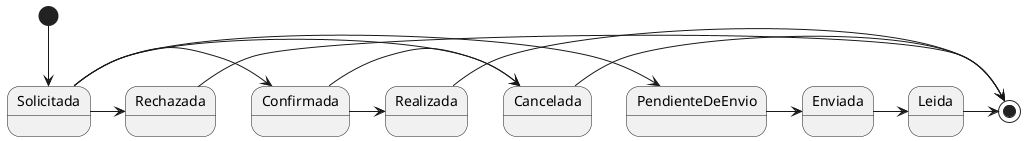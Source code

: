 @startuml
[*] --> Solicitada

Solicitada -r-> PendienteDeEnvio
PendienteDeEnvio -r-> Enviada
Enviada -r-> Leida

Solicitada -r-> Confirmada
Solicitada -r-> Rechazada
Solicitada -r-> Cancelada

Confirmada -r-> Realizada
Confirmada -r-> Cancelada

Rechazada -r-> [*]
Cancelada -r-> [*]
Realizada -r-> [*]
Leida -r-> [*]

@enduml
